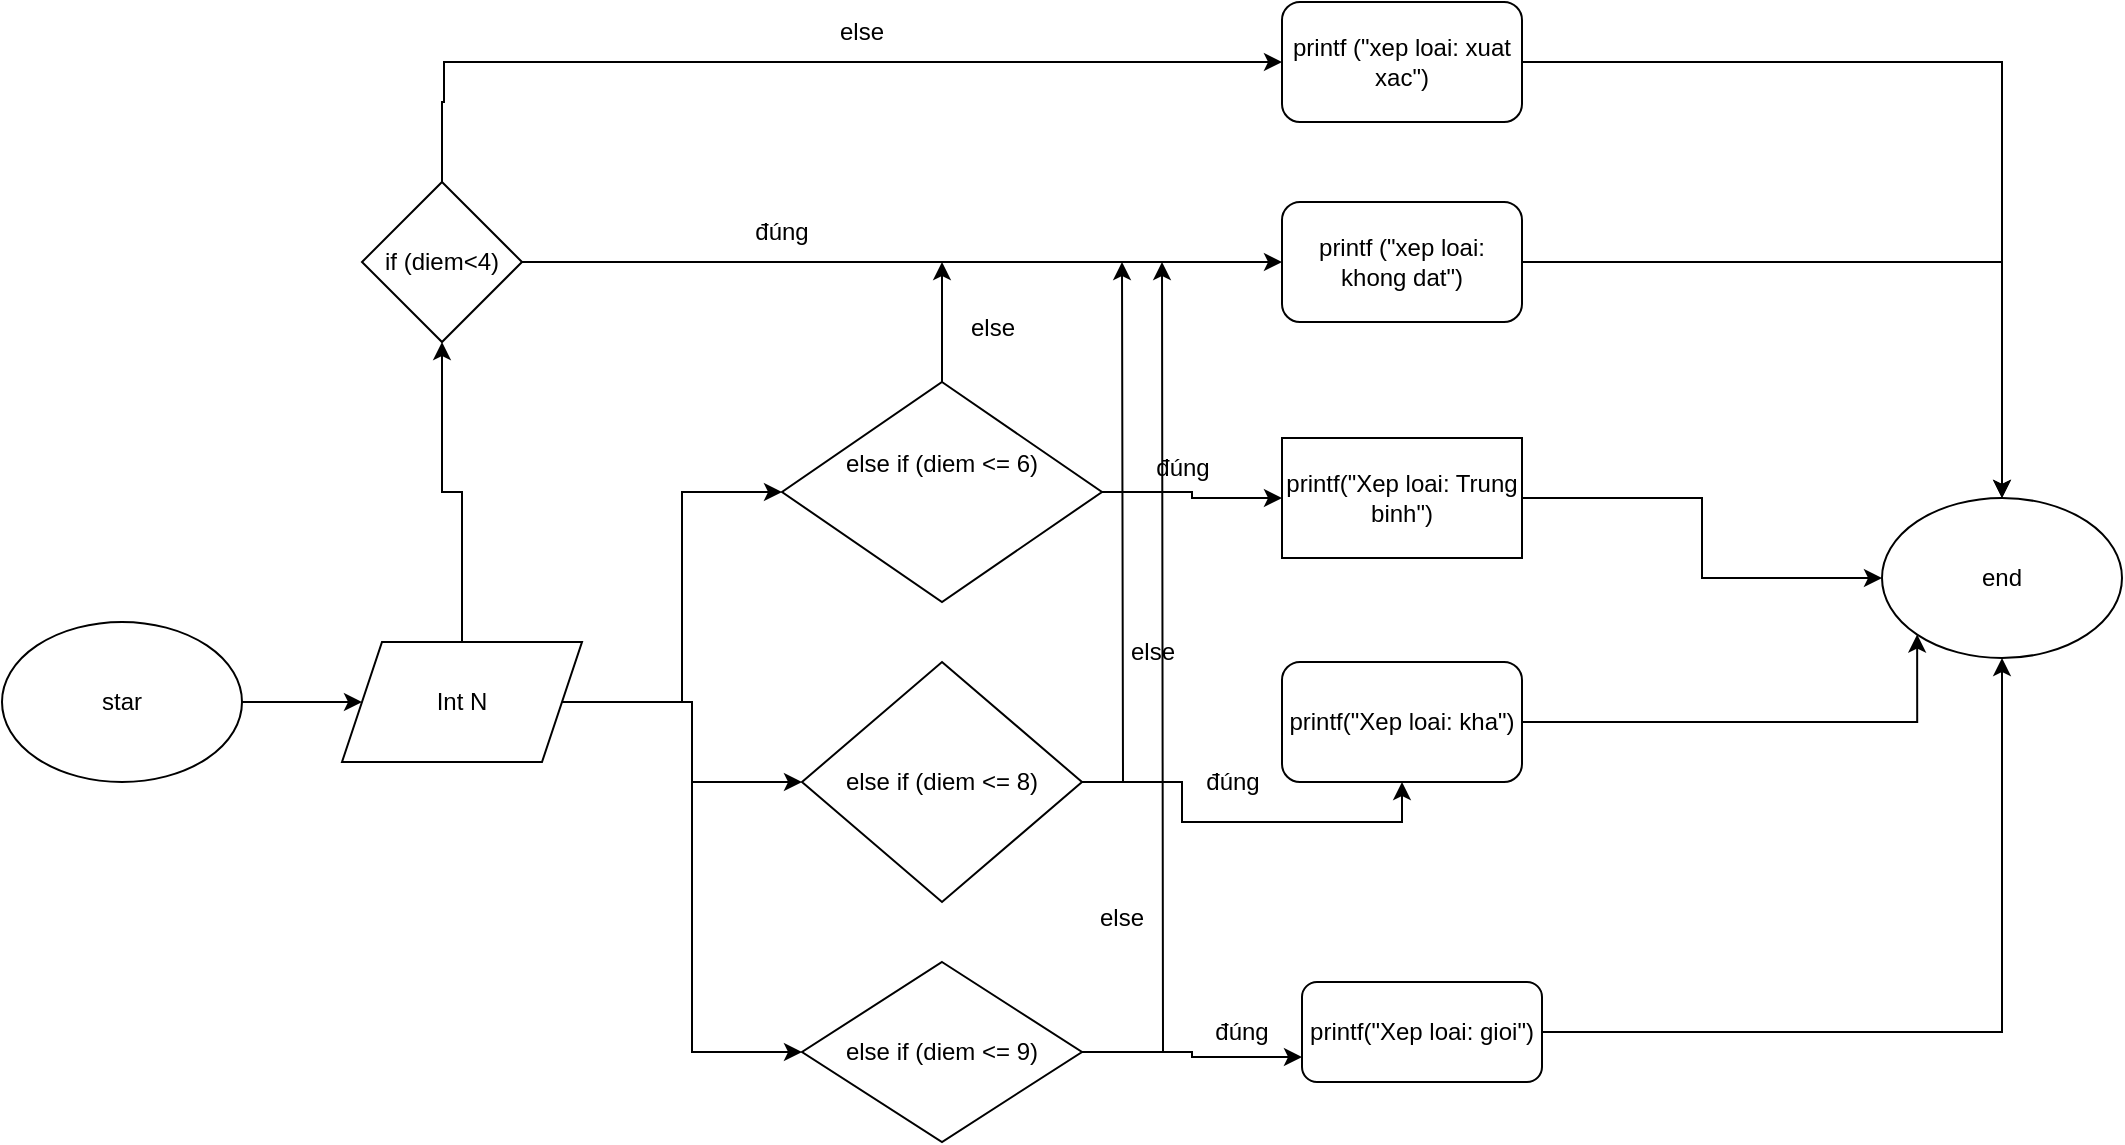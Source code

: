 <mxfile version="25.0.2">
  <diagram name="Page-1" id="dKFlGgYKM7xD9kNeMh5L">
    <mxGraphModel dx="2736" dy="1681" grid="1" gridSize="10" guides="1" tooltips="1" connect="1" arrows="1" fold="1" page="1" pageScale="1" pageWidth="850" pageHeight="1100" math="0" shadow="0">
      <root>
        <mxCell id="0" />
        <mxCell id="1" parent="0" />
        <mxCell id="cKWiqmlb-Nt99TjkMcpy-4" style="edgeStyle=orthogonalEdgeStyle;rounded=0;orthogonalLoop=1;jettySize=auto;html=1;entryX=0;entryY=0.5;entryDx=0;entryDy=0;" edge="1" parent="1" source="cKWiqmlb-Nt99TjkMcpy-1" target="cKWiqmlb-Nt99TjkMcpy-3">
          <mxGeometry relative="1" as="geometry" />
        </mxCell>
        <mxCell id="cKWiqmlb-Nt99TjkMcpy-1" value="star" style="ellipse;whiteSpace=wrap;html=1;" vertex="1" parent="1">
          <mxGeometry x="-1100" y="260" width="120" height="80" as="geometry" />
        </mxCell>
        <mxCell id="cKWiqmlb-Nt99TjkMcpy-5" style="edgeStyle=orthogonalEdgeStyle;rounded=0;orthogonalLoop=1;jettySize=auto;html=1;entryX=0.5;entryY=1;entryDx=0;entryDy=0;" edge="1" parent="1" source="cKWiqmlb-Nt99TjkMcpy-3" target="cKWiqmlb-Nt99TjkMcpy-6">
          <mxGeometry relative="1" as="geometry">
            <mxPoint x="-920" y="90" as="targetPoint" />
          </mxGeometry>
        </mxCell>
        <mxCell id="cKWiqmlb-Nt99TjkMcpy-15" style="edgeStyle=orthogonalEdgeStyle;rounded=0;orthogonalLoop=1;jettySize=auto;html=1;entryX=0;entryY=0.5;entryDx=0;entryDy=0;" edge="1" parent="1" source="cKWiqmlb-Nt99TjkMcpy-3" target="cKWiqmlb-Nt99TjkMcpy-14">
          <mxGeometry relative="1" as="geometry" />
        </mxCell>
        <mxCell id="cKWiqmlb-Nt99TjkMcpy-24" style="edgeStyle=orthogonalEdgeStyle;rounded=0;orthogonalLoop=1;jettySize=auto;html=1;entryX=0;entryY=0.5;entryDx=0;entryDy=0;" edge="1" parent="1" source="cKWiqmlb-Nt99TjkMcpy-3" target="cKWiqmlb-Nt99TjkMcpy-18">
          <mxGeometry relative="1" as="geometry" />
        </mxCell>
        <mxCell id="cKWiqmlb-Nt99TjkMcpy-33" style="edgeStyle=orthogonalEdgeStyle;rounded=0;orthogonalLoop=1;jettySize=auto;html=1;entryX=0;entryY=0.5;entryDx=0;entryDy=0;" edge="1" parent="1" source="cKWiqmlb-Nt99TjkMcpy-3" target="cKWiqmlb-Nt99TjkMcpy-31">
          <mxGeometry relative="1" as="geometry" />
        </mxCell>
        <mxCell id="cKWiqmlb-Nt99TjkMcpy-3" value="Int N" style="shape=parallelogram;perimeter=parallelogramPerimeter;whiteSpace=wrap;html=1;fixedSize=1;" vertex="1" parent="1">
          <mxGeometry x="-930" y="270" width="120" height="60" as="geometry" />
        </mxCell>
        <mxCell id="cKWiqmlb-Nt99TjkMcpy-8" style="edgeStyle=orthogonalEdgeStyle;rounded=0;orthogonalLoop=1;jettySize=auto;html=1;" edge="1" parent="1" source="cKWiqmlb-Nt99TjkMcpy-6" target="cKWiqmlb-Nt99TjkMcpy-7">
          <mxGeometry relative="1" as="geometry" />
        </mxCell>
        <mxCell id="cKWiqmlb-Nt99TjkMcpy-44" style="edgeStyle=orthogonalEdgeStyle;rounded=0;orthogonalLoop=1;jettySize=auto;html=1;exitX=0.5;exitY=0;exitDx=0;exitDy=0;entryX=0;entryY=0.5;entryDx=0;entryDy=0;" edge="1" parent="1" source="cKWiqmlb-Nt99TjkMcpy-6" target="cKWiqmlb-Nt99TjkMcpy-42">
          <mxGeometry relative="1" as="geometry">
            <mxPoint x="-880" y="-40" as="targetPoint" />
            <Array as="points">
              <mxPoint x="-880" />
              <mxPoint x="-879" />
              <mxPoint x="-879" y="-20" />
            </Array>
          </mxGeometry>
        </mxCell>
        <mxCell id="cKWiqmlb-Nt99TjkMcpy-6" value="if (diem&amp;lt;4)" style="rhombus;whiteSpace=wrap;html=1;" vertex="1" parent="1">
          <mxGeometry x="-920" y="40" width="80" height="80" as="geometry" />
        </mxCell>
        <mxCell id="cKWiqmlb-Nt99TjkMcpy-48" style="edgeStyle=orthogonalEdgeStyle;rounded=0;orthogonalLoop=1;jettySize=auto;html=1;" edge="1" parent="1" source="cKWiqmlb-Nt99TjkMcpy-7" target="cKWiqmlb-Nt99TjkMcpy-46">
          <mxGeometry relative="1" as="geometry" />
        </mxCell>
        <mxCell id="cKWiqmlb-Nt99TjkMcpy-7" value="printf (&quot;xep loai: khong dat&quot;)" style="rounded=1;whiteSpace=wrap;html=1;" vertex="1" parent="1">
          <mxGeometry x="-460" y="50" width="120" height="60" as="geometry" />
        </mxCell>
        <mxCell id="cKWiqmlb-Nt99TjkMcpy-19" style="edgeStyle=orthogonalEdgeStyle;rounded=0;orthogonalLoop=1;jettySize=auto;html=1;entryX=0;entryY=0.5;entryDx=0;entryDy=0;" edge="1" parent="1" source="cKWiqmlb-Nt99TjkMcpy-14" target="cKWiqmlb-Nt99TjkMcpy-16">
          <mxGeometry relative="1" as="geometry" />
        </mxCell>
        <mxCell id="cKWiqmlb-Nt99TjkMcpy-21" style="edgeStyle=orthogonalEdgeStyle;rounded=0;orthogonalLoop=1;jettySize=auto;html=1;" edge="1" parent="1" source="cKWiqmlb-Nt99TjkMcpy-14">
          <mxGeometry relative="1" as="geometry">
            <mxPoint x="-630" y="80" as="targetPoint" />
          </mxGeometry>
        </mxCell>
        <mxCell id="cKWiqmlb-Nt99TjkMcpy-14" value="&lt;span class=&quot;hljs-keyword&quot;&gt;else&lt;/span&gt; &lt;span class=&quot;hljs-keyword&quot;&gt;if&lt;/span&gt; (diem &amp;lt;= &lt;span class=&quot;hljs-number&quot;&gt;6&lt;/span&gt;)&lt;div&gt;&lt;br&gt;&lt;div&gt;&lt;br&gt;&lt;/div&gt;&lt;/div&gt;" style="rhombus;whiteSpace=wrap;html=1;" vertex="1" parent="1">
          <mxGeometry x="-710" y="140" width="160" height="110" as="geometry" />
        </mxCell>
        <mxCell id="cKWiqmlb-Nt99TjkMcpy-49" style="edgeStyle=orthogonalEdgeStyle;rounded=0;orthogonalLoop=1;jettySize=auto;html=1;entryX=0;entryY=0.5;entryDx=0;entryDy=0;" edge="1" parent="1" source="cKWiqmlb-Nt99TjkMcpy-16" target="cKWiqmlb-Nt99TjkMcpy-46">
          <mxGeometry relative="1" as="geometry" />
        </mxCell>
        <mxCell id="cKWiqmlb-Nt99TjkMcpy-16" value="&lt;span class=&quot;hljs-built_in&quot;&gt;printf&lt;/span&gt;(&lt;span class=&quot;hljs-string&quot;&gt;&quot;Xep loai: Trung binh&quot;)&lt;/span&gt;" style="whiteSpace=wrap;html=1;" vertex="1" parent="1">
          <mxGeometry x="-460" y="168" width="120" height="60" as="geometry" />
        </mxCell>
        <mxCell id="cKWiqmlb-Nt99TjkMcpy-26" style="edgeStyle=orthogonalEdgeStyle;rounded=0;orthogonalLoop=1;jettySize=auto;html=1;" edge="1" parent="1" source="cKWiqmlb-Nt99TjkMcpy-18">
          <mxGeometry relative="1" as="geometry">
            <mxPoint x="-540" y="80" as="targetPoint" />
          </mxGeometry>
        </mxCell>
        <mxCell id="cKWiqmlb-Nt99TjkMcpy-29" style="edgeStyle=orthogonalEdgeStyle;rounded=0;orthogonalLoop=1;jettySize=auto;html=1;entryX=0.5;entryY=1;entryDx=0;entryDy=0;" edge="1" parent="1" source="cKWiqmlb-Nt99TjkMcpy-18" target="cKWiqmlb-Nt99TjkMcpy-28">
          <mxGeometry relative="1" as="geometry" />
        </mxCell>
        <mxCell id="cKWiqmlb-Nt99TjkMcpy-18" value="&lt;span class=&quot;hljs-keyword&quot;&gt;else&lt;/span&gt; &lt;span class=&quot;hljs-keyword&quot;&gt;if&lt;/span&gt; (diem &amp;lt;= &lt;span class=&quot;hljs-number&quot;&gt;8&lt;/span&gt;)" style="rhombus;whiteSpace=wrap;html=1;" vertex="1" parent="1">
          <mxGeometry x="-700" y="280" width="140" height="120" as="geometry" />
        </mxCell>
        <mxCell id="cKWiqmlb-Nt99TjkMcpy-20" value="đúng" style="text;html=1;align=center;verticalAlign=middle;resizable=0;points=[];autosize=1;strokeColor=none;fillColor=none;" vertex="1" parent="1">
          <mxGeometry x="-535" y="168" width="50" height="30" as="geometry" />
        </mxCell>
        <mxCell id="cKWiqmlb-Nt99TjkMcpy-22" value="else" style="text;html=1;align=center;verticalAlign=middle;resizable=0;points=[];autosize=1;strokeColor=none;fillColor=none;" vertex="1" parent="1">
          <mxGeometry x="-630" y="98" width="50" height="30" as="geometry" />
        </mxCell>
        <mxCell id="cKWiqmlb-Nt99TjkMcpy-27" value="else" style="text;html=1;align=center;verticalAlign=middle;resizable=0;points=[];autosize=1;strokeColor=none;fillColor=none;" vertex="1" parent="1">
          <mxGeometry x="-550" y="260" width="50" height="30" as="geometry" />
        </mxCell>
        <mxCell id="cKWiqmlb-Nt99TjkMcpy-50" style="edgeStyle=orthogonalEdgeStyle;rounded=0;orthogonalLoop=1;jettySize=auto;html=1;entryX=0;entryY=1;entryDx=0;entryDy=0;" edge="1" parent="1" source="cKWiqmlb-Nt99TjkMcpy-28" target="cKWiqmlb-Nt99TjkMcpy-46">
          <mxGeometry relative="1" as="geometry" />
        </mxCell>
        <mxCell id="cKWiqmlb-Nt99TjkMcpy-28" value="&lt;span class=&quot;hljs-built_in&quot;&gt;printf&lt;/span&gt;(&lt;span class=&quot;hljs-string&quot;&gt;&quot;Xep loai: kha&quot;)&lt;/span&gt;" style="rounded=1;whiteSpace=wrap;html=1;" vertex="1" parent="1">
          <mxGeometry x="-460" y="280" width="120" height="60" as="geometry" />
        </mxCell>
        <mxCell id="cKWiqmlb-Nt99TjkMcpy-30" value="đúng" style="text;html=1;align=center;verticalAlign=middle;resizable=0;points=[];autosize=1;strokeColor=none;fillColor=none;" vertex="1" parent="1">
          <mxGeometry x="-510" y="325" width="50" height="30" as="geometry" />
        </mxCell>
        <mxCell id="cKWiqmlb-Nt99TjkMcpy-34" style="edgeStyle=orthogonalEdgeStyle;rounded=0;orthogonalLoop=1;jettySize=auto;html=1;" edge="1" parent="1" source="cKWiqmlb-Nt99TjkMcpy-31">
          <mxGeometry relative="1" as="geometry">
            <mxPoint x="-520" y="80" as="targetPoint" />
          </mxGeometry>
        </mxCell>
        <mxCell id="cKWiqmlb-Nt99TjkMcpy-37" style="edgeStyle=orthogonalEdgeStyle;rounded=0;orthogonalLoop=1;jettySize=auto;html=1;entryX=0;entryY=0.75;entryDx=0;entryDy=0;" edge="1" parent="1" source="cKWiqmlb-Nt99TjkMcpy-31" target="cKWiqmlb-Nt99TjkMcpy-38">
          <mxGeometry relative="1" as="geometry">
            <mxPoint x="-470" y="475" as="targetPoint" />
          </mxGeometry>
        </mxCell>
        <mxCell id="cKWiqmlb-Nt99TjkMcpy-31" value="&lt;span class=&quot;hljs-keyword&quot;&gt;else&lt;/span&gt; &lt;span class=&quot;hljs-keyword&quot;&gt;if&lt;/span&gt; (diem &amp;lt;= &lt;span class=&quot;hljs-number&quot;&gt;9&lt;/span&gt;)" style="rhombus;whiteSpace=wrap;html=1;" vertex="1" parent="1">
          <mxGeometry x="-700" y="430" width="140" height="90" as="geometry" />
        </mxCell>
        <mxCell id="cKWiqmlb-Nt99TjkMcpy-36" value="else&lt;div&gt;&lt;br&gt;&lt;/div&gt;" style="text;html=1;align=center;verticalAlign=middle;whiteSpace=wrap;rounded=0;" vertex="1" parent="1">
          <mxGeometry x="-570" y="400" width="60" height="30" as="geometry" />
        </mxCell>
        <mxCell id="cKWiqmlb-Nt99TjkMcpy-51" style="edgeStyle=orthogonalEdgeStyle;rounded=0;orthogonalLoop=1;jettySize=auto;html=1;exitX=1;exitY=0.5;exitDx=0;exitDy=0;entryX=0.5;entryY=1;entryDx=0;entryDy=0;" edge="1" parent="1" source="cKWiqmlb-Nt99TjkMcpy-38" target="cKWiqmlb-Nt99TjkMcpy-46">
          <mxGeometry relative="1" as="geometry" />
        </mxCell>
        <mxCell id="cKWiqmlb-Nt99TjkMcpy-38" value="&lt;span class=&quot;hljs-built_in&quot;&gt;printf&lt;/span&gt;(&lt;span class=&quot;hljs-string&quot;&gt;&quot;Xep loai: gioi&quot;)&lt;/span&gt;" style="rounded=1;whiteSpace=wrap;html=1;" vertex="1" parent="1">
          <mxGeometry x="-450" y="440" width="120" height="50" as="geometry" />
        </mxCell>
        <mxCell id="cKWiqmlb-Nt99TjkMcpy-40" value="đúng" style="text;html=1;align=center;verticalAlign=middle;whiteSpace=wrap;rounded=0;" vertex="1" parent="1">
          <mxGeometry x="-510" y="450" width="60" height="30" as="geometry" />
        </mxCell>
        <mxCell id="cKWiqmlb-Nt99TjkMcpy-41" value="đúng" style="text;html=1;align=center;verticalAlign=middle;whiteSpace=wrap;rounded=0;" vertex="1" parent="1">
          <mxGeometry x="-740" y="50" width="60" height="30" as="geometry" />
        </mxCell>
        <mxCell id="cKWiqmlb-Nt99TjkMcpy-47" style="edgeStyle=orthogonalEdgeStyle;rounded=0;orthogonalLoop=1;jettySize=auto;html=1;entryX=0.5;entryY=0;entryDx=0;entryDy=0;" edge="1" parent="1" source="cKWiqmlb-Nt99TjkMcpy-42" target="cKWiqmlb-Nt99TjkMcpy-46">
          <mxGeometry relative="1" as="geometry" />
        </mxCell>
        <mxCell id="cKWiqmlb-Nt99TjkMcpy-42" value="printf (&quot;xep loai: xuat xac&quot;)" style="rounded=1;whiteSpace=wrap;html=1;" vertex="1" parent="1">
          <mxGeometry x="-460" y="-50" width="120" height="60" as="geometry" />
        </mxCell>
        <mxCell id="cKWiqmlb-Nt99TjkMcpy-45" value="else" style="text;html=1;align=center;verticalAlign=middle;whiteSpace=wrap;rounded=0;" vertex="1" parent="1">
          <mxGeometry x="-700" y="-50" width="60" height="30" as="geometry" />
        </mxCell>
        <mxCell id="cKWiqmlb-Nt99TjkMcpy-46" value="end" style="ellipse;whiteSpace=wrap;html=1;" vertex="1" parent="1">
          <mxGeometry x="-160" y="198" width="120" height="80" as="geometry" />
        </mxCell>
      </root>
    </mxGraphModel>
  </diagram>
</mxfile>
